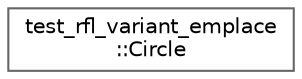 digraph "类继承关系图"
{
 // LATEX_PDF_SIZE
  bgcolor="transparent";
  edge [fontname=Helvetica,fontsize=10,labelfontname=Helvetica,labelfontsize=10];
  node [fontname=Helvetica,fontsize=10,shape=box,height=0.2,width=0.4];
  rankdir="LR";
  Node0 [id="Node000000",label="test_rfl_variant_emplace\l::Circle",height=0.2,width=0.4,color="grey40", fillcolor="white", style="filled",URL="$structtest__rfl__variant__emplace_1_1_circle.html",tooltip=" "];
}

